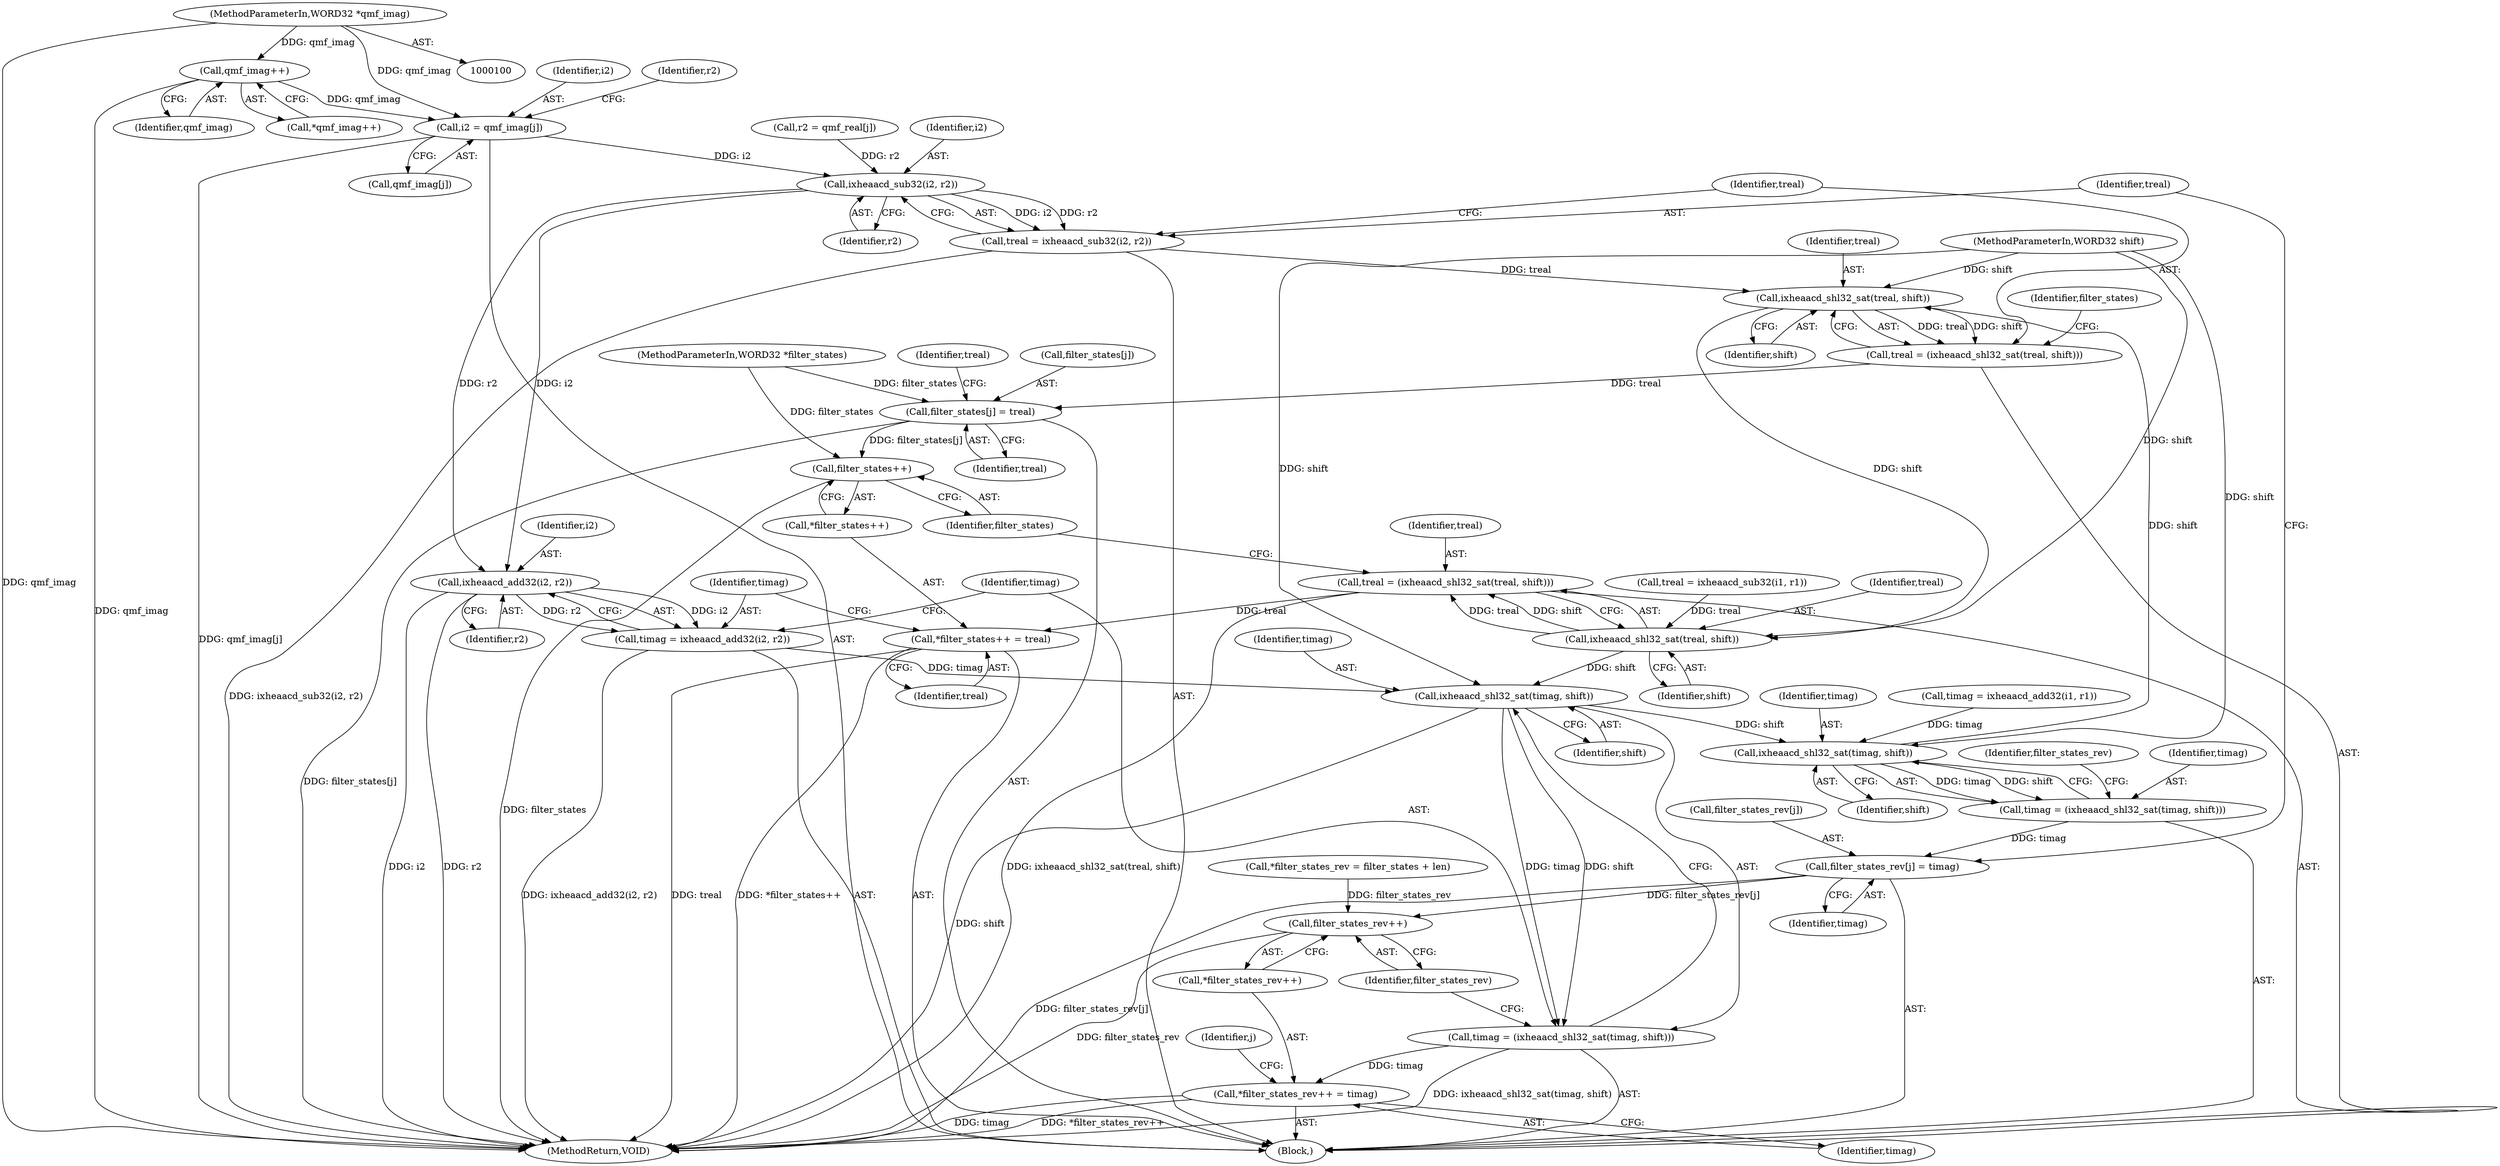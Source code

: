 digraph "0_Android_04e8cd58f075bec5892e369c8deebca9c67e855c_1@pointer" {
"1000102" [label="(MethodParameterIn,WORD32 *qmf_imag)"];
"1000133" [label="(Call,i2 = qmf_imag[j])"];
"1000170" [label="(Call,ixheaacd_sub32(i2, r2))"];
"1000168" [label="(Call,treal = ixheaacd_sub32(i2, r2))"];
"1000175" [label="(Call,ixheaacd_shl32_sat(treal, shift))"];
"1000173" [label="(Call,treal = (ixheaacd_shl32_sat(treal, shift)))"];
"1000178" [label="(Call,filter_states[j] = treal)"];
"1000195" [label="(Call,filter_states++)"];
"1000190" [label="(Call,ixheaacd_shl32_sat(treal, shift))"];
"1000188" [label="(Call,treal = (ixheaacd_shl32_sat(treal, shift)))"];
"1000193" [label="(Call,*filter_states++ = treal)"];
"1000205" [label="(Call,ixheaacd_shl32_sat(timag, shift))"];
"1000160" [label="(Call,ixheaacd_shl32_sat(timag, shift))"];
"1000158" [label="(Call,timag = (ixheaacd_shl32_sat(timag, shift)))"];
"1000163" [label="(Call,filter_states_rev[j] = timag)"];
"1000210" [label="(Call,filter_states_rev++)"];
"1000203" [label="(Call,timag = (ixheaacd_shl32_sat(timag, shift)))"];
"1000208" [label="(Call,*filter_states_rev++ = timag)"];
"1000200" [label="(Call,ixheaacd_add32(i2, r2))"];
"1000198" [label="(Call,timag = ixheaacd_add32(i2, r2))"];
"1000151" [label="(Call,qmf_imag++)"];
"1000158" [label="(Call,timag = (ixheaacd_shl32_sat(timag, shift)))"];
"1000192" [label="(Identifier,shift)"];
"1000169" [label="(Identifier,treal)"];
"1000172" [label="(Identifier,r2)"];
"1000174" [label="(Identifier,treal)"];
"1000183" [label="(Call,treal = ixheaacd_sub32(i1, r1))"];
"1000199" [label="(Identifier,timag)"];
"1000198" [label="(Call,timag = ixheaacd_add32(i2, r2))"];
"1000163" [label="(Call,filter_states_rev[j] = timag)"];
"1000210" [label="(Call,filter_states_rev++)"];
"1000209" [label="(Call,*filter_states_rev++)"];
"1000194" [label="(Call,*filter_states++)"];
"1000175" [label="(Call,ixheaacd_shl32_sat(treal, shift))"];
"1000212" [label="(Identifier,timag)"];
"1000126" [label="(Identifier,j)"];
"1000190" [label="(Call,ixheaacd_shl32_sat(treal, shift))"];
"1000178" [label="(Call,filter_states[j] = treal)"];
"1000211" [label="(Identifier,filter_states_rev)"];
"1000200" [label="(Call,ixheaacd_add32(i2, r2))"];
"1000205" [label="(Call,ixheaacd_shl32_sat(timag, shift))"];
"1000193" [label="(Call,*filter_states++ = treal)"];
"1000108" [label="(Call,*filter_states_rev = filter_states + len)"];
"1000150" [label="(Call,*qmf_imag++)"];
"1000197" [label="(Identifier,treal)"];
"1000177" [label="(Identifier,shift)"];
"1000182" [label="(Identifier,treal)"];
"1000179" [label="(Call,filter_states[j])"];
"1000138" [label="(Call,r2 = qmf_real[j])"];
"1000195" [label="(Call,filter_states++)"];
"1000171" [label="(Identifier,i2)"];
"1000188" [label="(Call,treal = (ixheaacd_shl32_sat(treal, shift)))"];
"1000162" [label="(Identifier,shift)"];
"1000191" [label="(Identifier,treal)"];
"1000151" [label="(Call,qmf_imag++)"];
"1000102" [label="(MethodParameterIn,WORD32 *qmf_imag)"];
"1000213" [label="(MethodReturn,VOID)"];
"1000134" [label="(Identifier,i2)"];
"1000165" [label="(Identifier,filter_states_rev)"];
"1000135" [label="(Call,qmf_imag[j])"];
"1000208" [label="(Call,*filter_states_rev++ = timag)"];
"1000202" [label="(Identifier,r2)"];
"1000201" [label="(Identifier,i2)"];
"1000168" [label="(Call,treal = ixheaacd_sub32(i2, r2))"];
"1000105" [label="(MethodParameterIn,WORD32 shift)"];
"1000189" [label="(Identifier,treal)"];
"1000133" [label="(Call,i2 = qmf_imag[j])"];
"1000206" [label="(Identifier,timag)"];
"1000152" [label="(Identifier,qmf_imag)"];
"1000153" [label="(Call,timag = ixheaacd_add32(i1, r1))"];
"1000159" [label="(Identifier,timag)"];
"1000173" [label="(Call,treal = (ixheaacd_shl32_sat(treal, shift)))"];
"1000103" [label="(MethodParameterIn,WORD32 *filter_states)"];
"1000170" [label="(Call,ixheaacd_sub32(i2, r2))"];
"1000161" [label="(Identifier,timag)"];
"1000164" [label="(Call,filter_states_rev[j])"];
"1000176" [label="(Identifier,treal)"];
"1000139" [label="(Identifier,r2)"];
"1000180" [label="(Identifier,filter_states)"];
"1000207" [label="(Identifier,shift)"];
"1000196" [label="(Identifier,filter_states)"];
"1000203" [label="(Call,timag = (ixheaacd_shl32_sat(timag, shift)))"];
"1000128" [label="(Block,)"];
"1000204" [label="(Identifier,timag)"];
"1000160" [label="(Call,ixheaacd_shl32_sat(timag, shift))"];
"1000167" [label="(Identifier,timag)"];
"1000184" [label="(Identifier,treal)"];
"1000102" -> "1000100"  [label="AST: "];
"1000102" -> "1000213"  [label="DDG: qmf_imag"];
"1000102" -> "1000133"  [label="DDG: qmf_imag"];
"1000102" -> "1000151"  [label="DDG: qmf_imag"];
"1000133" -> "1000128"  [label="AST: "];
"1000133" -> "1000135"  [label="CFG: "];
"1000134" -> "1000133"  [label="AST: "];
"1000135" -> "1000133"  [label="AST: "];
"1000139" -> "1000133"  [label="CFG: "];
"1000133" -> "1000213"  [label="DDG: qmf_imag[j]"];
"1000151" -> "1000133"  [label="DDG: qmf_imag"];
"1000133" -> "1000170"  [label="DDG: i2"];
"1000170" -> "1000168"  [label="AST: "];
"1000170" -> "1000172"  [label="CFG: "];
"1000171" -> "1000170"  [label="AST: "];
"1000172" -> "1000170"  [label="AST: "];
"1000168" -> "1000170"  [label="CFG: "];
"1000170" -> "1000168"  [label="DDG: i2"];
"1000170" -> "1000168"  [label="DDG: r2"];
"1000138" -> "1000170"  [label="DDG: r2"];
"1000170" -> "1000200"  [label="DDG: i2"];
"1000170" -> "1000200"  [label="DDG: r2"];
"1000168" -> "1000128"  [label="AST: "];
"1000169" -> "1000168"  [label="AST: "];
"1000174" -> "1000168"  [label="CFG: "];
"1000168" -> "1000213"  [label="DDG: ixheaacd_sub32(i2, r2)"];
"1000168" -> "1000175"  [label="DDG: treal"];
"1000175" -> "1000173"  [label="AST: "];
"1000175" -> "1000177"  [label="CFG: "];
"1000176" -> "1000175"  [label="AST: "];
"1000177" -> "1000175"  [label="AST: "];
"1000173" -> "1000175"  [label="CFG: "];
"1000175" -> "1000173"  [label="DDG: treal"];
"1000175" -> "1000173"  [label="DDG: shift"];
"1000160" -> "1000175"  [label="DDG: shift"];
"1000105" -> "1000175"  [label="DDG: shift"];
"1000175" -> "1000190"  [label="DDG: shift"];
"1000173" -> "1000128"  [label="AST: "];
"1000174" -> "1000173"  [label="AST: "];
"1000180" -> "1000173"  [label="CFG: "];
"1000173" -> "1000178"  [label="DDG: treal"];
"1000178" -> "1000128"  [label="AST: "];
"1000178" -> "1000182"  [label="CFG: "];
"1000179" -> "1000178"  [label="AST: "];
"1000182" -> "1000178"  [label="AST: "];
"1000184" -> "1000178"  [label="CFG: "];
"1000178" -> "1000213"  [label="DDG: filter_states[j]"];
"1000103" -> "1000178"  [label="DDG: filter_states"];
"1000178" -> "1000195"  [label="DDG: filter_states[j]"];
"1000195" -> "1000194"  [label="AST: "];
"1000195" -> "1000196"  [label="CFG: "];
"1000196" -> "1000195"  [label="AST: "];
"1000194" -> "1000195"  [label="CFG: "];
"1000195" -> "1000213"  [label="DDG: filter_states"];
"1000103" -> "1000195"  [label="DDG: filter_states"];
"1000190" -> "1000188"  [label="AST: "];
"1000190" -> "1000192"  [label="CFG: "];
"1000191" -> "1000190"  [label="AST: "];
"1000192" -> "1000190"  [label="AST: "];
"1000188" -> "1000190"  [label="CFG: "];
"1000190" -> "1000188"  [label="DDG: treal"];
"1000190" -> "1000188"  [label="DDG: shift"];
"1000183" -> "1000190"  [label="DDG: treal"];
"1000105" -> "1000190"  [label="DDG: shift"];
"1000190" -> "1000205"  [label="DDG: shift"];
"1000188" -> "1000128"  [label="AST: "];
"1000189" -> "1000188"  [label="AST: "];
"1000196" -> "1000188"  [label="CFG: "];
"1000188" -> "1000213"  [label="DDG: ixheaacd_shl32_sat(treal, shift)"];
"1000188" -> "1000193"  [label="DDG: treal"];
"1000193" -> "1000128"  [label="AST: "];
"1000193" -> "1000197"  [label="CFG: "];
"1000194" -> "1000193"  [label="AST: "];
"1000197" -> "1000193"  [label="AST: "];
"1000199" -> "1000193"  [label="CFG: "];
"1000193" -> "1000213"  [label="DDG: treal"];
"1000193" -> "1000213"  [label="DDG: *filter_states++"];
"1000205" -> "1000203"  [label="AST: "];
"1000205" -> "1000207"  [label="CFG: "];
"1000206" -> "1000205"  [label="AST: "];
"1000207" -> "1000205"  [label="AST: "];
"1000203" -> "1000205"  [label="CFG: "];
"1000205" -> "1000213"  [label="DDG: shift"];
"1000205" -> "1000160"  [label="DDG: shift"];
"1000205" -> "1000203"  [label="DDG: timag"];
"1000205" -> "1000203"  [label="DDG: shift"];
"1000198" -> "1000205"  [label="DDG: timag"];
"1000105" -> "1000205"  [label="DDG: shift"];
"1000160" -> "1000158"  [label="AST: "];
"1000160" -> "1000162"  [label="CFG: "];
"1000161" -> "1000160"  [label="AST: "];
"1000162" -> "1000160"  [label="AST: "];
"1000158" -> "1000160"  [label="CFG: "];
"1000160" -> "1000158"  [label="DDG: timag"];
"1000160" -> "1000158"  [label="DDG: shift"];
"1000153" -> "1000160"  [label="DDG: timag"];
"1000105" -> "1000160"  [label="DDG: shift"];
"1000158" -> "1000128"  [label="AST: "];
"1000159" -> "1000158"  [label="AST: "];
"1000165" -> "1000158"  [label="CFG: "];
"1000158" -> "1000163"  [label="DDG: timag"];
"1000163" -> "1000128"  [label="AST: "];
"1000163" -> "1000167"  [label="CFG: "];
"1000164" -> "1000163"  [label="AST: "];
"1000167" -> "1000163"  [label="AST: "];
"1000169" -> "1000163"  [label="CFG: "];
"1000163" -> "1000213"  [label="DDG: filter_states_rev[j]"];
"1000163" -> "1000210"  [label="DDG: filter_states_rev[j]"];
"1000210" -> "1000209"  [label="AST: "];
"1000210" -> "1000211"  [label="CFG: "];
"1000211" -> "1000210"  [label="AST: "];
"1000209" -> "1000210"  [label="CFG: "];
"1000210" -> "1000213"  [label="DDG: filter_states_rev"];
"1000108" -> "1000210"  [label="DDG: filter_states_rev"];
"1000203" -> "1000128"  [label="AST: "];
"1000204" -> "1000203"  [label="AST: "];
"1000211" -> "1000203"  [label="CFG: "];
"1000203" -> "1000213"  [label="DDG: ixheaacd_shl32_sat(timag, shift)"];
"1000203" -> "1000208"  [label="DDG: timag"];
"1000208" -> "1000128"  [label="AST: "];
"1000208" -> "1000212"  [label="CFG: "];
"1000209" -> "1000208"  [label="AST: "];
"1000212" -> "1000208"  [label="AST: "];
"1000126" -> "1000208"  [label="CFG: "];
"1000208" -> "1000213"  [label="DDG: timag"];
"1000208" -> "1000213"  [label="DDG: *filter_states_rev++"];
"1000200" -> "1000198"  [label="AST: "];
"1000200" -> "1000202"  [label="CFG: "];
"1000201" -> "1000200"  [label="AST: "];
"1000202" -> "1000200"  [label="AST: "];
"1000198" -> "1000200"  [label="CFG: "];
"1000200" -> "1000213"  [label="DDG: i2"];
"1000200" -> "1000213"  [label="DDG: r2"];
"1000200" -> "1000198"  [label="DDG: i2"];
"1000200" -> "1000198"  [label="DDG: r2"];
"1000198" -> "1000128"  [label="AST: "];
"1000199" -> "1000198"  [label="AST: "];
"1000204" -> "1000198"  [label="CFG: "];
"1000198" -> "1000213"  [label="DDG: ixheaacd_add32(i2, r2)"];
"1000151" -> "1000150"  [label="AST: "];
"1000151" -> "1000152"  [label="CFG: "];
"1000152" -> "1000151"  [label="AST: "];
"1000150" -> "1000151"  [label="CFG: "];
"1000151" -> "1000213"  [label="DDG: qmf_imag"];
}
